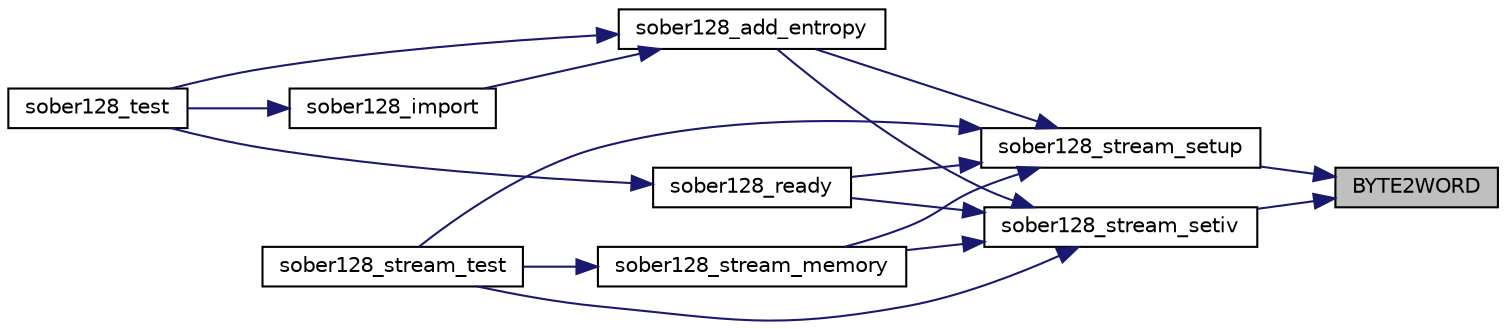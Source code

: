 digraph "BYTE2WORD"
{
 // LATEX_PDF_SIZE
  edge [fontname="Helvetica",fontsize="10",labelfontname="Helvetica",labelfontsize="10"];
  node [fontname="Helvetica",fontsize="10",shape=record];
  rankdir="RL";
  Node1 [label="BYTE2WORD",height=0.2,width=0.4,color="black", fillcolor="grey75", style="filled", fontcolor="black",tooltip=" "];
  Node1 -> Node2 [dir="back",color="midnightblue",fontsize="10",style="solid",fontname="Helvetica"];
  Node2 [label="sober128_stream_setiv",height=0.2,width=0.4,color="black", fillcolor="white", style="filled",URL="$sober128__stream_8c.html#aad93d7243d0b6e8bb46f8637c1dab891",tooltip="Set IV to the Sober128 state."];
  Node2 -> Node3 [dir="back",color="midnightblue",fontsize="10",style="solid",fontname="Helvetica"];
  Node3 [label="sober128_add_entropy",height=0.2,width=0.4,color="black", fillcolor="white", style="filled",URL="$sober128_8c.html#a477d801a7eb2e66db6c4c3d7f2db3827",tooltip="Add entropy to the PRNG state."];
  Node3 -> Node4 [dir="back",color="midnightblue",fontsize="10",style="solid",fontname="Helvetica"];
  Node4 [label="sober128_import",height=0.2,width=0.4,color="black", fillcolor="white", style="filled",URL="$sober128_8c.html#abd0bdcc3d2a0436f74ab10b0c68fcbca",tooltip="Import a PRNG state."];
  Node4 -> Node5 [dir="back",color="midnightblue",fontsize="10",style="solid",fontname="Helvetica"];
  Node5 [label="sober128_test",height=0.2,width=0.4,color="black", fillcolor="white", style="filled",URL="$sober128_8c.html#ae89334392b56e0cb75d493a5bdba60b7",tooltip="PRNG self-test."];
  Node3 -> Node5 [dir="back",color="midnightblue",fontsize="10",style="solid",fontname="Helvetica"];
  Node2 -> Node6 [dir="back",color="midnightblue",fontsize="10",style="solid",fontname="Helvetica"];
  Node6 [label="sober128_ready",height=0.2,width=0.4,color="black", fillcolor="white", style="filled",URL="$sober128_8c.html#a61687a8a822a53f6bc48a79b40f48e04",tooltip="Make the PRNG ready to read from."];
  Node6 -> Node5 [dir="back",color="midnightblue",fontsize="10",style="solid",fontname="Helvetica"];
  Node2 -> Node7 [dir="back",color="midnightblue",fontsize="10",style="solid",fontname="Helvetica"];
  Node7 [label="sober128_stream_memory",height=0.2,width=0.4,color="black", fillcolor="white", style="filled",URL="$sober128__stream__memory_8c.html#a81dcb5a025f5672c4866d6d7cc906910",tooltip="Encrypt (or decrypt) bytes of ciphertext (or plaintext) with SOBER128."];
  Node7 -> Node8 [dir="back",color="midnightblue",fontsize="10",style="solid",fontname="Helvetica"];
  Node8 [label="sober128_stream_test",height=0.2,width=0.4,color="black", fillcolor="white", style="filled",URL="$sober128__test_8c.html#a8e3db22bfcfb2f1aab3756833983d15b",tooltip=" "];
  Node2 -> Node8 [dir="back",color="midnightblue",fontsize="10",style="solid",fontname="Helvetica"];
  Node1 -> Node9 [dir="back",color="midnightblue",fontsize="10",style="solid",fontname="Helvetica"];
  Node9 [label="sober128_stream_setup",height=0.2,width=0.4,color="black", fillcolor="white", style="filled",URL="$sober128__stream_8c.html#a0a1e7b2ff7cfbba83eee53e875ef8d6e",tooltip="Initialize an Sober128 context (only the key)"];
  Node9 -> Node3 [dir="back",color="midnightblue",fontsize="10",style="solid",fontname="Helvetica"];
  Node9 -> Node6 [dir="back",color="midnightblue",fontsize="10",style="solid",fontname="Helvetica"];
  Node9 -> Node7 [dir="back",color="midnightblue",fontsize="10",style="solid",fontname="Helvetica"];
  Node9 -> Node8 [dir="back",color="midnightblue",fontsize="10",style="solid",fontname="Helvetica"];
}
